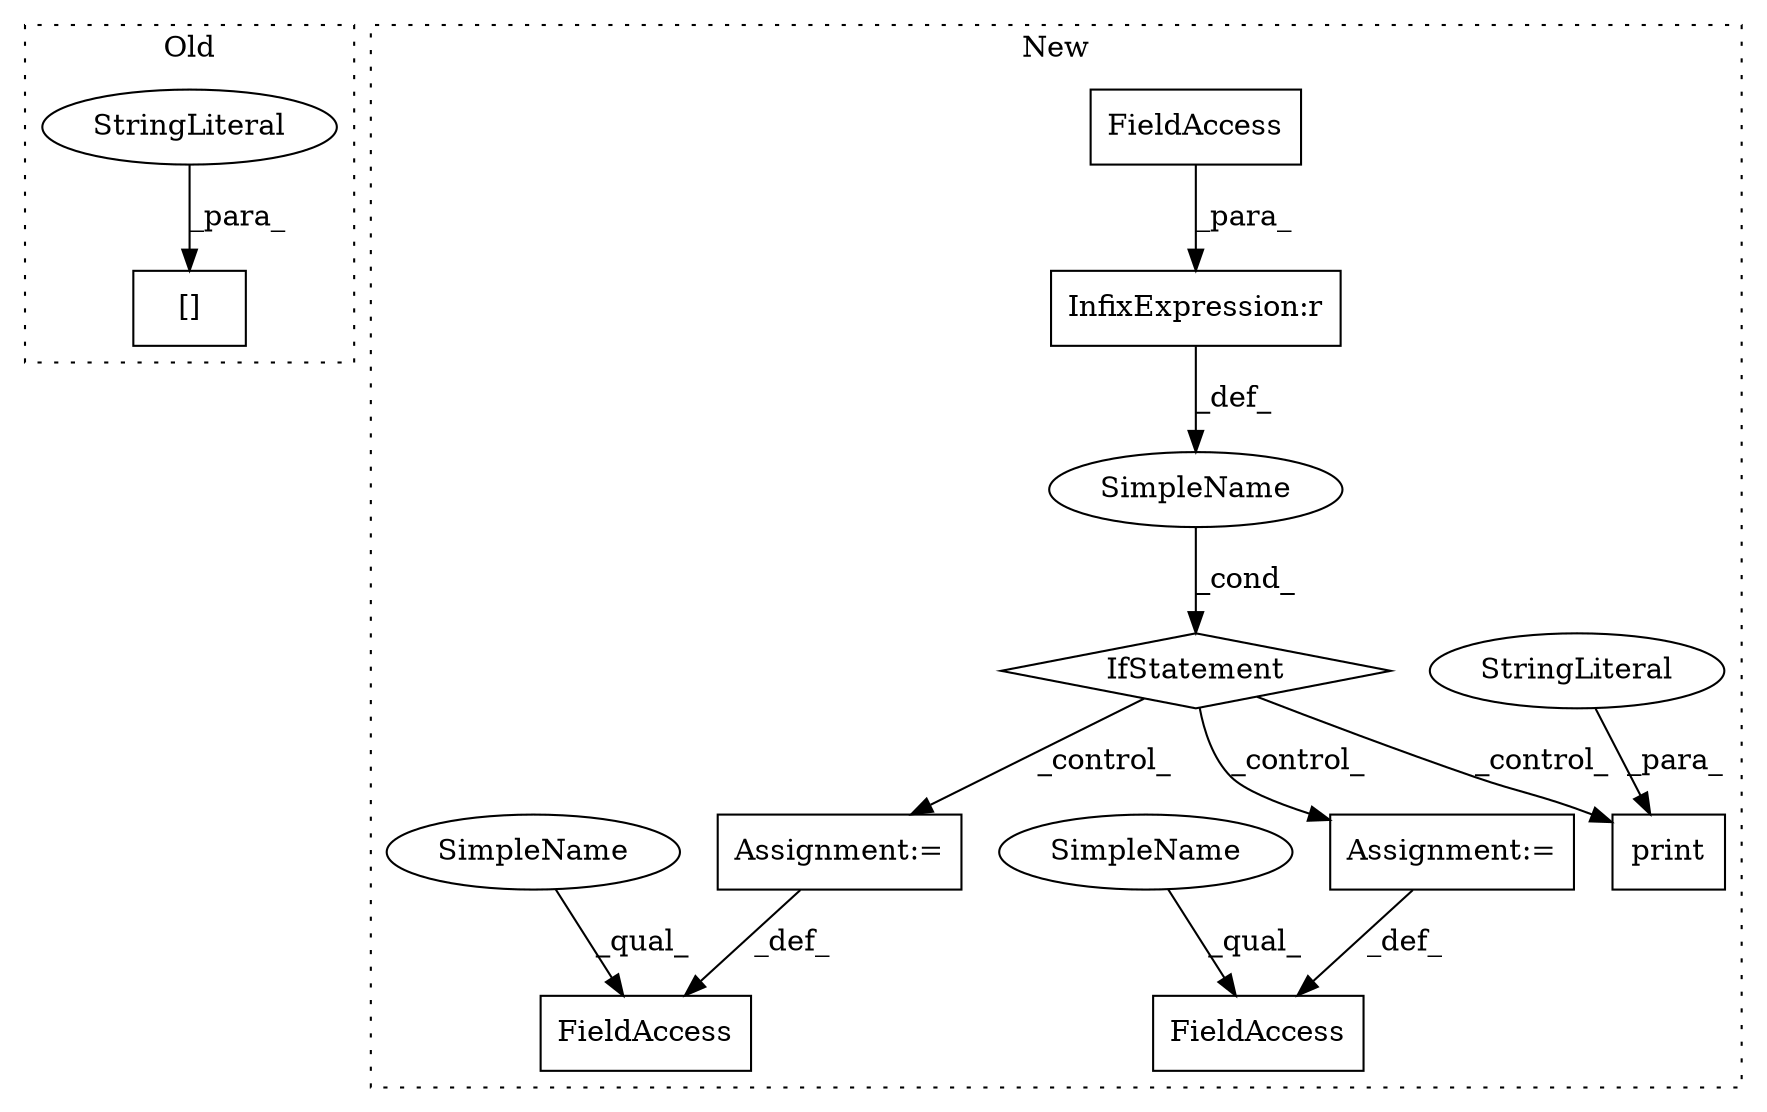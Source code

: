 digraph G {
subgraph cluster0 {
1 [label="[]" a="2" s="2152,2165" l="5,1" shape="box"];
3 [label="StringLiteral" a="45" s="2157" l="8" shape="ellipse"];
label = "Old";
style="dotted";
}
subgraph cluster1 {
2 [label="print" a="32" s="2183,2231" l="6,1" shape="box"];
4 [label="StringLiteral" a="45" s="2189" l="42" shape="ellipse"];
5 [label="IfStatement" a="25" s="1995,2012" l="4,2" shape="diamond"];
6 [label="SimpleName" a="42" s="" l="" shape="ellipse"];
7 [label="InfixExpression:r" a="27" s="2004" l="4" shape="box"];
8 [label="Assignment:=" a="7" s="2095" l="1" shape="box"];
9 [label="FieldAccess" a="22" s="1999" l="5" shape="box"];
10 [label="FieldAccess" a="22" s="2082" l="13" shape="box"];
11 [label="FieldAccess" a="22" s="2244" l="13" shape="box"];
12 [label="Assignment:=" a="7" s="2257" l="1" shape="box"];
13 [label="SimpleName" a="42" s="2082" l="3" shape="ellipse"];
14 [label="SimpleName" a="42" s="2244" l="3" shape="ellipse"];
label = "New";
style="dotted";
}
3 -> 1 [label="_para_"];
4 -> 2 [label="_para_"];
5 -> 12 [label="_control_"];
5 -> 2 [label="_control_"];
5 -> 8 [label="_control_"];
6 -> 5 [label="_cond_"];
7 -> 6 [label="_def_"];
8 -> 10 [label="_def_"];
9 -> 7 [label="_para_"];
12 -> 11 [label="_def_"];
13 -> 10 [label="_qual_"];
14 -> 11 [label="_qual_"];
}